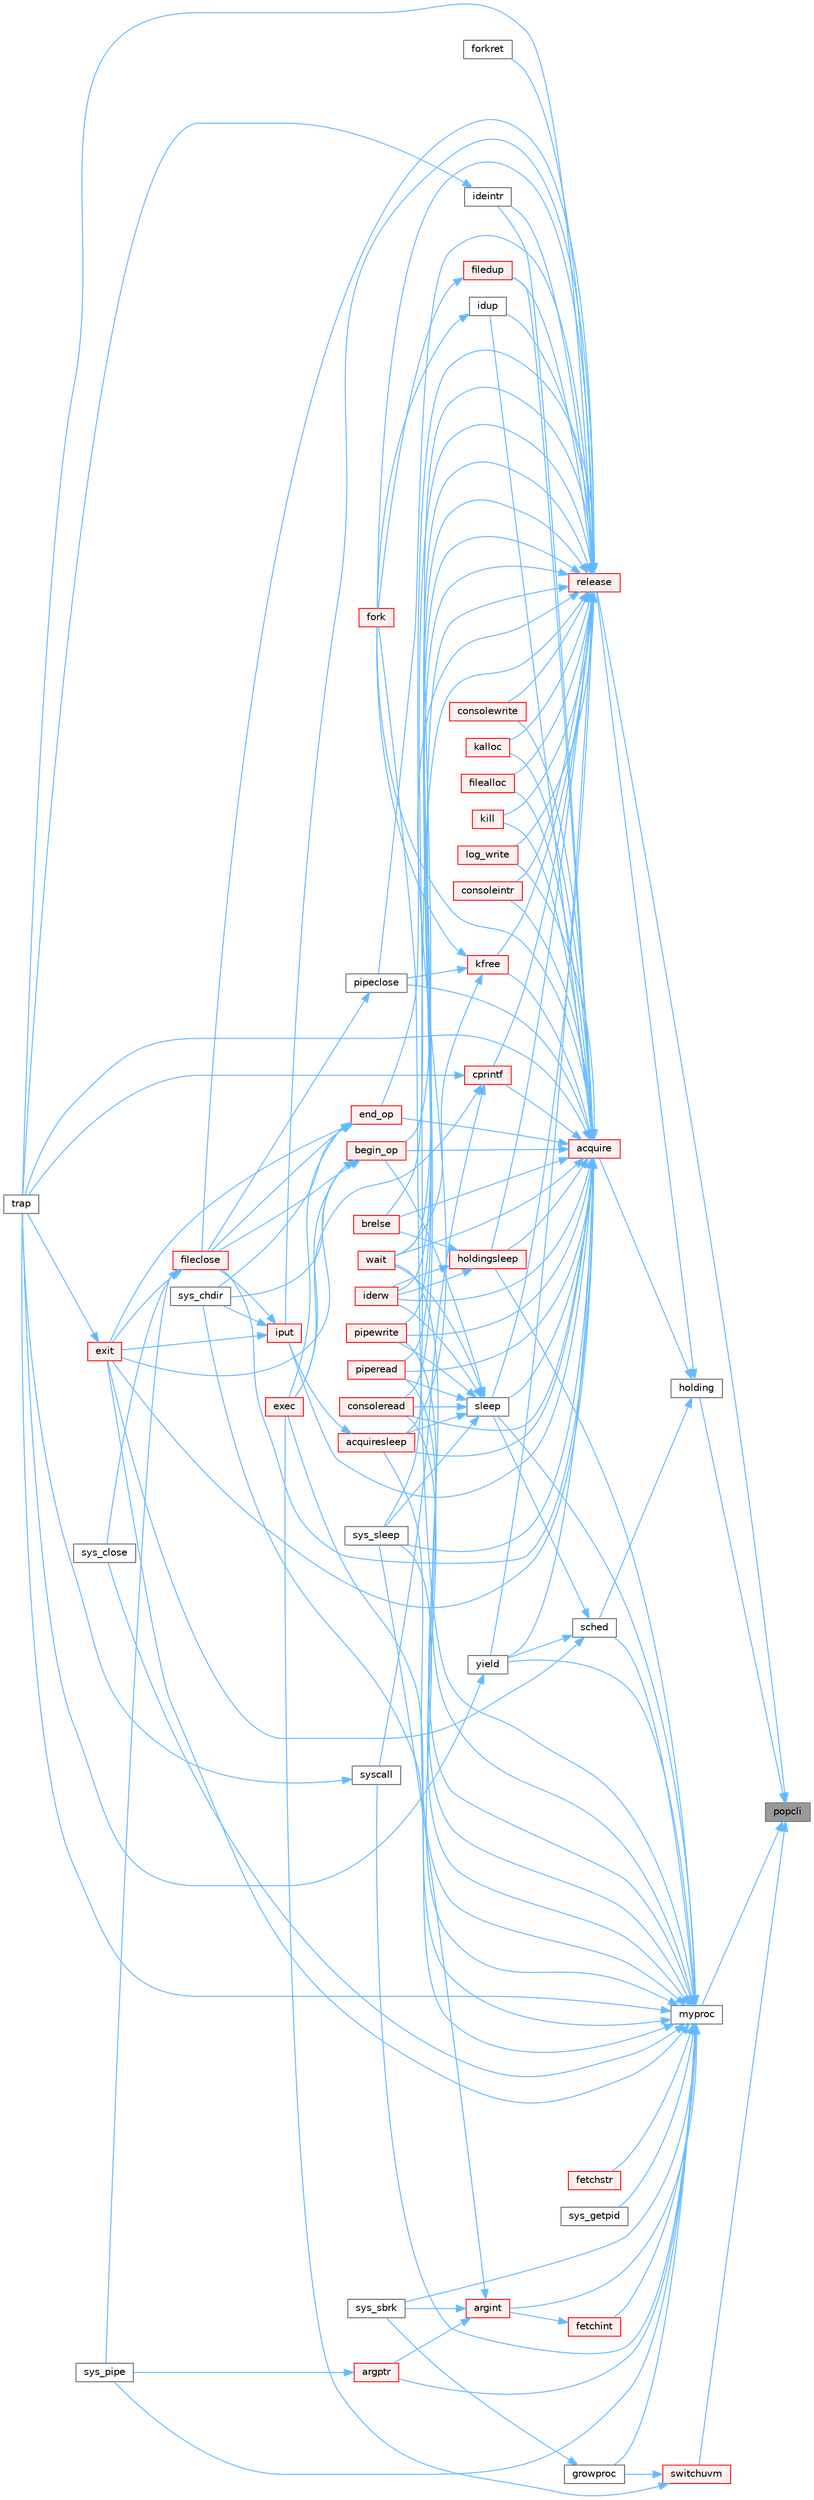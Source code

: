 digraph "popcli"
{
 // LATEX_PDF_SIZE
  bgcolor="transparent";
  edge [fontname=Helvetica,fontsize=10,labelfontname=Helvetica,labelfontsize=10];
  node [fontname=Helvetica,fontsize=10,shape=box,height=0.2,width=0.4];
  rankdir="RL";
  Node1 [id="Node000001",label="popcli",height=0.2,width=0.4,color="gray40", fillcolor="grey60", style="filled", fontcolor="black",tooltip=" "];
  Node1 -> Node2 [id="edge1_Node000001_Node000002",dir="back",color="steelblue1",style="solid",tooltip=" "];
  Node2 [id="Node000002",label="holding",height=0.2,width=0.4,color="grey40", fillcolor="white", style="filled",URL="$d3/d2d/spinlock_8c.html#aea48df3e5cfb903179ad3dc78ab502d9",tooltip=" "];
  Node2 -> Node3 [id="edge2_Node000002_Node000003",dir="back",color="steelblue1",style="solid",tooltip=" "];
  Node3 [id="Node000003",label="acquire",height=0.2,width=0.4,color="red", fillcolor="#FFF0F0", style="filled",URL="$d3/d2d/spinlock_8c.html#aed377f16a085b00de3a4b32392adbdfb",tooltip=" "];
  Node3 -> Node4 [id="edge3_Node000003_Node000004",dir="back",color="steelblue1",style="solid",tooltip=" "];
  Node4 [id="Node000004",label="acquiresleep",height=0.2,width=0.4,color="red", fillcolor="#FFF0F0", style="filled",URL="$d8/dd1/sleeplock_8c.html#aaad2d7a86d4859982dd9a132f5128ff2",tooltip=" "];
  Node4 -> Node21 [id="edge4_Node000004_Node000021",dir="back",color="steelblue1",style="solid",tooltip=" "];
  Node21 [id="Node000021",label="iput",height=0.2,width=0.4,color="red", fillcolor="#FFF0F0", style="filled",URL="$d2/d5a/fs_8c.html#ab3c447f135c68e4c3c1f8d5866f6e77b",tooltip=" "];
  Node21 -> Node23 [id="edge5_Node000021_Node000023",dir="back",color="steelblue1",style="solid",tooltip=" "];
  Node23 [id="Node000023",label="exit",height=0.2,width=0.4,color="red", fillcolor="#FFF0F0", style="filled",URL="$d3/dda/proc_8c.html#aaf98ef7cdde3a0dfb2e49919de3298b1",tooltip=" "];
  Node23 -> Node32 [id="edge6_Node000023_Node000032",dir="back",color="steelblue1",style="solid",tooltip=" "];
  Node32 [id="Node000032",label="trap",height=0.2,width=0.4,color="grey40", fillcolor="white", style="filled",URL="$dc/d6f/trap_8c.html#a372d166e36c086c91e5f5d81e5fead3a",tooltip=" "];
  Node21 -> Node35 [id="edge7_Node000021_Node000035",dir="back",color="steelblue1",style="solid",tooltip=" "];
  Node35 [id="Node000035",label="fileclose",height=0.2,width=0.4,color="red", fillcolor="#FFF0F0", style="filled",URL="$d6/d13/file_8c.html#ae557c81ab89c24219146144bb6adaa2c",tooltip=" "];
  Node35 -> Node23 [id="edge8_Node000035_Node000023",dir="back",color="steelblue1",style="solid",tooltip=" "];
  Node35 -> Node38 [id="edge9_Node000035_Node000038",dir="back",color="steelblue1",style="solid",tooltip=" "];
  Node38 [id="Node000038",label="sys_close",height=0.2,width=0.4,color="grey40", fillcolor="white", style="filled",URL="$d1/d14/sysfile_8c.html#a32945488fd39bc405757177b37cd2250",tooltip=" "];
  Node35 -> Node37 [id="edge10_Node000035_Node000037",dir="back",color="steelblue1",style="solid",tooltip=" "];
  Node37 [id="Node000037",label="sys_pipe",height=0.2,width=0.4,color="grey40", fillcolor="white", style="filled",URL="$d1/d14/sysfile_8c.html#a9a70db941def46ec25939e6c2d30e399",tooltip=" "];
  Node21 -> Node17 [id="edge11_Node000021_Node000017",dir="back",color="steelblue1",style="solid",tooltip=" "];
  Node17 [id="Node000017",label="sys_chdir",height=0.2,width=0.4,color="grey40", fillcolor="white", style="filled",URL="$d1/d14/sysfile_8c.html#ad1c5f8693cb35b9605fee09eebdda640",tooltip=" "];
  Node3 -> Node42 [id="edge12_Node000003_Node000042",dir="back",color="steelblue1",style="solid",tooltip=" "];
  Node42 [id="Node000042",label="begin_op",height=0.2,width=0.4,color="red", fillcolor="#FFF0F0", style="filled",URL="$d7/df8/log_8c.html#ac96aa31ffc0500e749c62c4d377c21c9",tooltip=" "];
  Node42 -> Node9 [id="edge13_Node000042_Node000009",dir="back",color="steelblue1",style="solid",tooltip=" "];
  Node9 [id="Node000009",label="exec",height=0.2,width=0.4,color="red", fillcolor="#FFF0F0", style="filled",URL="$df/dc9/exec_8c.html#ace32454ed0d37834dcb1cb4f8b727e6e",tooltip=" "];
  Node42 -> Node23 [id="edge14_Node000042_Node000023",dir="back",color="steelblue1",style="solid",tooltip=" "];
  Node42 -> Node35 [id="edge15_Node000042_Node000035",dir="back",color="steelblue1",style="solid",tooltip=" "];
  Node42 -> Node17 [id="edge16_Node000042_Node000017",dir="back",color="steelblue1",style="solid",tooltip=" "];
  Node3 -> Node43 [id="edge17_Node000003_Node000043",dir="back",color="steelblue1",style="solid",tooltip=" "];
  Node43 [id="Node000043",label="brelse",height=0.2,width=0.4,color="red", fillcolor="#FFF0F0", style="filled",URL="$dc/de6/bio_8c.html#ab5335aeb503731104314321a78a6d727",tooltip=" "];
  Node3 -> Node54 [id="edge18_Node000003_Node000054",dir="back",color="steelblue1",style="solid",tooltip=" "];
  Node54 [id="Node000054",label="consoleintr",height=0.2,width=0.4,color="red", fillcolor="#FFF0F0", style="filled",URL="$d0/d56/console_8c.html#aad3d6ca39f23bb6d2686d2967e415193",tooltip=" "];
  Node3 -> Node6 [id="edge19_Node000003_Node000006",dir="back",color="steelblue1",style="solid",tooltip=" "];
  Node6 [id="Node000006",label="consoleread",height=0.2,width=0.4,color="red", fillcolor="#FFF0F0", style="filled",URL="$d0/d56/console_8c.html#a28ac85a90987662e306ca8efbfe16074",tooltip=" "];
  Node3 -> Node8 [id="edge20_Node000003_Node000008",dir="back",color="steelblue1",style="solid",tooltip=" "];
  Node8 [id="Node000008",label="consolewrite",height=0.2,width=0.4,color="red", fillcolor="#FFF0F0", style="filled",URL="$d0/d56/console_8c.html#a6af7eb39268127d389792cec37785666",tooltip=" "];
  Node3 -> Node57 [id="edge21_Node000003_Node000057",dir="back",color="steelblue1",style="solid",tooltip=" "];
  Node57 [id="Node000057",label="cprintf",height=0.2,width=0.4,color="red", fillcolor="#FFF0F0", style="filled",URL="$d0/d56/console_8c.html#a90f0742d846503e4ed1804f1df421ec6",tooltip=" "];
  Node57 -> Node9 [id="edge22_Node000057_Node000009",dir="back",color="steelblue1",style="solid",tooltip=" "];
  Node57 -> Node107 [id="edge23_Node000057_Node000107",dir="back",color="steelblue1",style="solid",tooltip=" "];
  Node107 [id="Node000107",label="syscall",height=0.2,width=0.4,color="grey40", fillcolor="white", style="filled",URL="$db/dd8/syscall_8c.html#acd6bcafe6626fe8e7d00cacdbc3cc4f1",tooltip=" "];
  Node107 -> Node32 [id="edge24_Node000107_Node000032",dir="back",color="steelblue1",style="solid",tooltip=" "];
  Node57 -> Node32 [id="edge25_Node000057_Node000032",dir="back",color="steelblue1",style="solid",tooltip=" "];
  Node3 -> Node75 [id="edge26_Node000003_Node000075",dir="back",color="steelblue1",style="solid",tooltip=" "];
  Node75 [id="Node000075",label="end_op",height=0.2,width=0.4,color="red", fillcolor="#FFF0F0", style="filled",URL="$d7/df8/log_8c.html#ac0f12be0ca0de555e60b27b06a57a65b",tooltip=" "];
  Node75 -> Node9 [id="edge27_Node000075_Node000009",dir="back",color="steelblue1",style="solid",tooltip=" "];
  Node75 -> Node23 [id="edge28_Node000075_Node000023",dir="back",color="steelblue1",style="solid",tooltip=" "];
  Node75 -> Node35 [id="edge29_Node000075_Node000035",dir="back",color="steelblue1",style="solid",tooltip=" "];
  Node75 -> Node17 [id="edge30_Node000075_Node000017",dir="back",color="steelblue1",style="solid",tooltip=" "];
  Node3 -> Node23 [id="edge31_Node000003_Node000023",dir="back",color="steelblue1",style="solid",tooltip=" "];
  Node3 -> Node112 [id="edge32_Node000003_Node000112",dir="back",color="steelblue1",style="solid",tooltip=" "];
  Node112 [id="Node000112",label="filealloc",height=0.2,width=0.4,color="red", fillcolor="#FFF0F0", style="filled",URL="$d6/d13/file_8c.html#ac56b15561658d0e74ce1c53309b8f97d",tooltip=" "];
  Node3 -> Node35 [id="edge33_Node000003_Node000035",dir="back",color="steelblue1",style="solid",tooltip=" "];
  Node3 -> Node76 [id="edge34_Node000003_Node000076",dir="back",color="steelblue1",style="solid",tooltip=" "];
  Node76 [id="Node000076",label="filedup",height=0.2,width=0.4,color="red", fillcolor="#FFF0F0", style="filled",URL="$d6/d13/file_8c.html#a9ef0346d08d8ed79ce2a9c03f9a4b4b2",tooltip=" "];
  Node76 -> Node66 [id="edge35_Node000076_Node000066",dir="back",color="steelblue1",style="solid",tooltip=" "];
  Node66 [id="Node000066",label="fork",height=0.2,width=0.4,color="red", fillcolor="#FFF0F0", style="filled",URL="$d3/dda/proc_8c.html#acd2e1ded4bb6fce4500438bf928330f4",tooltip=" "];
  Node3 -> Node66 [id="edge36_Node000003_Node000066",dir="back",color="steelblue1",style="solid",tooltip=" "];
  Node3 -> Node100 [id="edge37_Node000003_Node000100",dir="back",color="steelblue1",style="solid",tooltip=" "];
  Node100 [id="Node000100",label="holdingsleep",height=0.2,width=0.4,color="red", fillcolor="#FFF0F0", style="filled",URL="$d8/dd1/sleeplock_8c.html#a6fdbe54cbecd8fc67d74793b27adcf05",tooltip=" "];
  Node100 -> Node43 [id="edge38_Node000100_Node000043",dir="back",color="steelblue1",style="solid",tooltip=" "];
  Node100 -> Node78 [id="edge39_Node000100_Node000078",dir="back",color="steelblue1",style="solid",tooltip=" "];
  Node78 [id="Node000078",label="iderw",height=0.2,width=0.4,color="red", fillcolor="#FFF0F0", style="filled",URL="$da/d9b/memide_8c.html#a7f36b008f02088c86f76e98e05b55af5",tooltip=" "];
  Node100 -> Node78 [id="edge40_Node000100_Node000078",dir="back",color="steelblue1",style="solid",tooltip=" "];
  Node3 -> Node113 [id="edge41_Node000003_Node000113",dir="back",color="steelblue1",style="solid",tooltip=" "];
  Node113 [id="Node000113",label="ideintr",height=0.2,width=0.4,color="grey40", fillcolor="white", style="filled",URL="$da/d9b/memide_8c.html#a709693afdb9b89d848e684e7acde1f8f",tooltip=" "];
  Node113 -> Node32 [id="edge42_Node000113_Node000032",dir="back",color="steelblue1",style="solid",tooltip=" "];
  Node3 -> Node78 [id="edge43_Node000003_Node000078",dir="back",color="steelblue1",style="solid",tooltip=" "];
  Node3 -> Node114 [id="edge44_Node000003_Node000114",dir="back",color="steelblue1",style="solid",tooltip=" "];
  Node114 [id="Node000114",label="idup",height=0.2,width=0.4,color="grey40", fillcolor="white", style="filled",URL="$d2/d5a/fs_8c.html#a24a91383ab80b4b8a1ef1f4df896035c",tooltip=" "];
  Node114 -> Node66 [id="edge45_Node000114_Node000066",dir="back",color="steelblue1",style="solid",tooltip=" "];
  Node3 -> Node21 [id="edge46_Node000003_Node000021",dir="back",color="steelblue1",style="solid",tooltip=" "];
  Node3 -> Node115 [id="edge47_Node000003_Node000115",dir="back",color="steelblue1",style="solid",tooltip=" "];
  Node115 [id="Node000115",label="kalloc",height=0.2,width=0.4,color="red", fillcolor="#FFF0F0", style="filled",URL="$d4/def/kalloc_8c.html#a5e965f6365c721b5b23c12d16d45c3dc",tooltip=" "];
  Node3 -> Node82 [id="edge48_Node000003_Node000082",dir="back",color="steelblue1",style="solid",tooltip=" "];
  Node82 [id="Node000082",label="kfree",height=0.2,width=0.4,color="red", fillcolor="#FFF0F0", style="filled",URL="$d4/def/kalloc_8c.html#aced59ecf8411235f6dffc065236711a5",tooltip=" "];
  Node82 -> Node66 [id="edge49_Node000082_Node000066",dir="back",color="steelblue1",style="solid",tooltip=" "];
  Node82 -> Node86 [id="edge50_Node000082_Node000086",dir="back",color="steelblue1",style="solid",tooltip=" "];
  Node86 [id="Node000086",label="pipeclose",height=0.2,width=0.4,color="grey40", fillcolor="white", style="filled",URL="$d1/d47/pipe_8c.html#a48642f54734698f6f881ee07723292cb",tooltip=" "];
  Node86 -> Node35 [id="edge51_Node000086_Node000035",dir="back",color="steelblue1",style="solid",tooltip=" "];
  Node82 -> Node73 [id="edge52_Node000082_Node000073",dir="back",color="steelblue1",style="solid",tooltip=" "];
  Node73 [id="Node000073",label="wait",height=0.2,width=0.4,color="red", fillcolor="#FFF0F0", style="filled",URL="$d3/dda/proc_8c.html#af6f31822f7e737b4e414bdac1ccb59a4",tooltip=" "];
  Node3 -> Node116 [id="edge53_Node000003_Node000116",dir="back",color="steelblue1",style="solid",tooltip=" "];
  Node116 [id="Node000116",label="kill",height=0.2,width=0.4,color="red", fillcolor="#FFF0F0", style="filled",URL="$d3/dda/proc_8c.html#a650cf0caaaa8b75f653c1c92818d03a4",tooltip=" "];
  Node3 -> Node87 [id="edge54_Node000003_Node000087",dir="back",color="steelblue1",style="solid",tooltip=" "];
  Node87 [id="Node000087",label="log_write",height=0.2,width=0.4,color="red", fillcolor="#FFF0F0", style="filled",URL="$d7/df8/log_8c.html#a7eacb0fbebe5ce4c7d3ddea15908b13d",tooltip=" "];
  Node3 -> Node86 [id="edge55_Node000003_Node000086",dir="back",color="steelblue1",style="solid",tooltip=" "];
  Node3 -> Node101 [id="edge56_Node000003_Node000101",dir="back",color="steelblue1",style="solid",tooltip=" "];
  Node101 [id="Node000101",label="piperead",height=0.2,width=0.4,color="red", fillcolor="#FFF0F0", style="filled",URL="$d1/d47/pipe_8c.html#ad4cce6144039b615d139f8660c60293a",tooltip=" "];
  Node3 -> Node102 [id="edge57_Node000003_Node000102",dir="back",color="steelblue1",style="solid",tooltip=" "];
  Node102 [id="Node000102",label="pipewrite",height=0.2,width=0.4,color="red", fillcolor="#FFF0F0", style="filled",URL="$d1/d47/pipe_8c.html#acfca0fab7d2c0c0dcc56359c8febe14a",tooltip=" "];
  Node3 -> Node104 [id="edge58_Node000003_Node000104",dir="back",color="steelblue1",style="solid",tooltip=" "];
  Node104 [id="Node000104",label="sleep",height=0.2,width=0.4,color="grey40", fillcolor="white", style="filled",URL="$d3/dda/proc_8c.html#ae70cc0370342e46f6db3bec367232457",tooltip=" "];
  Node104 -> Node4 [id="edge59_Node000104_Node000004",dir="back",color="steelblue1",style="solid",tooltip=" "];
  Node104 -> Node42 [id="edge60_Node000104_Node000042",dir="back",color="steelblue1",style="solid",tooltip=" "];
  Node104 -> Node6 [id="edge61_Node000104_Node000006",dir="back",color="steelblue1",style="solid",tooltip=" "];
  Node104 -> Node78 [id="edge62_Node000104_Node000078",dir="back",color="steelblue1",style="solid",tooltip=" "];
  Node104 -> Node101 [id="edge63_Node000104_Node000101",dir="back",color="steelblue1",style="solid",tooltip=" "];
  Node104 -> Node102 [id="edge64_Node000104_Node000102",dir="back",color="steelblue1",style="solid",tooltip=" "];
  Node104 -> Node97 [id="edge65_Node000104_Node000097",dir="back",color="steelblue1",style="solid",tooltip=" "];
  Node97 [id="Node000097",label="sys_sleep",height=0.2,width=0.4,color="grey40", fillcolor="white", style="filled",URL="$dd/d35/sysproc_8c.html#a59778ec9bfa6b6f2100b43fbba000573",tooltip=" "];
  Node104 -> Node73 [id="edge66_Node000104_Node000073",dir="back",color="steelblue1",style="solid",tooltip=" "];
  Node3 -> Node97 [id="edge67_Node000003_Node000097",dir="back",color="steelblue1",style="solid",tooltip=" "];
  Node3 -> Node32 [id="edge68_Node000003_Node000032",dir="back",color="steelblue1",style="solid",tooltip=" "];
  Node3 -> Node73 [id="edge69_Node000003_Node000073",dir="back",color="steelblue1",style="solid",tooltip=" "];
  Node3 -> Node105 [id="edge70_Node000003_Node000105",dir="back",color="steelblue1",style="solid",tooltip=" "];
  Node105 [id="Node000105",label="yield",height=0.2,width=0.4,color="grey40", fillcolor="white", style="filled",URL="$d3/dda/proc_8c.html#a7cb51f5c2b5cad3766f19eb69c92793b",tooltip=" "];
  Node105 -> Node32 [id="edge71_Node000105_Node000032",dir="back",color="steelblue1",style="solid",tooltip=" "];
  Node2 -> Node111 [id="edge72_Node000002_Node000111",dir="back",color="steelblue1",style="solid",tooltip=" "];
  Node111 [id="Node000111",label="release",height=0.2,width=0.4,color="red", fillcolor="#FFF0F0", style="filled",URL="$d3/d2d/spinlock_8c.html#a1cee376aa9a00e754bf5481cd5f3d97b",tooltip=" "];
  Node111 -> Node4 [id="edge73_Node000111_Node000004",dir="back",color="steelblue1",style="solid",tooltip=" "];
  Node111 -> Node42 [id="edge74_Node000111_Node000042",dir="back",color="steelblue1",style="solid",tooltip=" "];
  Node111 -> Node43 [id="edge75_Node000111_Node000043",dir="back",color="steelblue1",style="solid",tooltip=" "];
  Node111 -> Node54 [id="edge76_Node000111_Node000054",dir="back",color="steelblue1",style="solid",tooltip=" "];
  Node111 -> Node6 [id="edge77_Node000111_Node000006",dir="back",color="steelblue1",style="solid",tooltip=" "];
  Node111 -> Node8 [id="edge78_Node000111_Node000008",dir="back",color="steelblue1",style="solid",tooltip=" "];
  Node111 -> Node57 [id="edge79_Node000111_Node000057",dir="back",color="steelblue1",style="solid",tooltip=" "];
  Node111 -> Node75 [id="edge80_Node000111_Node000075",dir="back",color="steelblue1",style="solid",tooltip=" "];
  Node111 -> Node112 [id="edge81_Node000111_Node000112",dir="back",color="steelblue1",style="solid",tooltip=" "];
  Node111 -> Node35 [id="edge82_Node000111_Node000035",dir="back",color="steelblue1",style="solid",tooltip=" "];
  Node111 -> Node76 [id="edge83_Node000111_Node000076",dir="back",color="steelblue1",style="solid",tooltip=" "];
  Node111 -> Node66 [id="edge84_Node000111_Node000066",dir="back",color="steelblue1",style="solid",tooltip=" "];
  Node111 -> Node52 [id="edge85_Node000111_Node000052",dir="back",color="steelblue1",style="solid",tooltip=" "];
  Node52 [id="Node000052",label="forkret",height=0.2,width=0.4,color="grey40", fillcolor="white", style="filled",URL="$d3/dda/proc_8c.html#a11c5d62d28e8121e75235d361158156e",tooltip=" "];
  Node111 -> Node100 [id="edge86_Node000111_Node000100",dir="back",color="steelblue1",style="solid",tooltip=" "];
  Node111 -> Node113 [id="edge87_Node000111_Node000113",dir="back",color="steelblue1",style="solid",tooltip=" "];
  Node111 -> Node78 [id="edge88_Node000111_Node000078",dir="back",color="steelblue1",style="solid",tooltip=" "];
  Node111 -> Node114 [id="edge89_Node000111_Node000114",dir="back",color="steelblue1",style="solid",tooltip=" "];
  Node111 -> Node21 [id="edge90_Node000111_Node000021",dir="back",color="steelblue1",style="solid",tooltip=" "];
  Node111 -> Node115 [id="edge91_Node000111_Node000115",dir="back",color="steelblue1",style="solid",tooltip=" "];
  Node111 -> Node82 [id="edge92_Node000111_Node000082",dir="back",color="steelblue1",style="solid",tooltip=" "];
  Node111 -> Node116 [id="edge93_Node000111_Node000116",dir="back",color="steelblue1",style="solid",tooltip=" "];
  Node111 -> Node87 [id="edge94_Node000111_Node000087",dir="back",color="steelblue1",style="solid",tooltip=" "];
  Node111 -> Node86 [id="edge95_Node000111_Node000086",dir="back",color="steelblue1",style="solid",tooltip=" "];
  Node111 -> Node101 [id="edge96_Node000111_Node000101",dir="back",color="steelblue1",style="solid",tooltip=" "];
  Node111 -> Node102 [id="edge97_Node000111_Node000102",dir="back",color="steelblue1",style="solid",tooltip=" "];
  Node111 -> Node104 [id="edge98_Node000111_Node000104",dir="back",color="steelblue1",style="solid",tooltip=" "];
  Node111 -> Node97 [id="edge99_Node000111_Node000097",dir="back",color="steelblue1",style="solid",tooltip=" "];
  Node111 -> Node32 [id="edge100_Node000111_Node000032",dir="back",color="steelblue1",style="solid",tooltip=" "];
  Node111 -> Node73 [id="edge101_Node000111_Node000073",dir="back",color="steelblue1",style="solid",tooltip=" "];
  Node111 -> Node105 [id="edge102_Node000111_Node000105",dir="back",color="steelblue1",style="solid",tooltip=" "];
  Node2 -> Node103 [id="edge103_Node000002_Node000103",dir="back",color="steelblue1",style="solid",tooltip=" "];
  Node103 [id="Node000103",label="sched",height=0.2,width=0.4,color="grey40", fillcolor="white", style="filled",URL="$d3/dda/proc_8c.html#ad788da91743c333b5bed7c4a0dd12365",tooltip=" "];
  Node103 -> Node23 [id="edge104_Node000103_Node000023",dir="back",color="steelblue1",style="solid",tooltip=" "];
  Node103 -> Node104 [id="edge105_Node000103_Node000104",dir="back",color="steelblue1",style="solid",tooltip=" "];
  Node103 -> Node105 [id="edge106_Node000103_Node000105",dir="back",color="steelblue1",style="solid",tooltip=" "];
  Node1 -> Node92 [id="edge107_Node000001_Node000092",dir="back",color="steelblue1",style="solid",tooltip=" "];
  Node92 [id="Node000092",label="myproc",height=0.2,width=0.4,color="grey40", fillcolor="white", style="filled",URL="$d3/dda/proc_8c.html#a41af0935f3989aae450cf8988cd9c3a9",tooltip=" "];
  Node92 -> Node4 [id="edge108_Node000092_Node000004",dir="back",color="steelblue1",style="solid",tooltip=" "];
  Node92 -> Node93 [id="edge109_Node000092_Node000093",dir="back",color="steelblue1",style="solid",tooltip=" "];
  Node93 [id="Node000093",label="argint",height=0.2,width=0.4,color="red", fillcolor="#FFF0F0", style="filled",URL="$db/dd8/syscall_8c.html#ade56ef2176f85cd61e7b91b400e7d4d3",tooltip=" "];
  Node93 -> Node94 [id="edge110_Node000093_Node000094",dir="back",color="steelblue1",style="solid",tooltip=" "];
  Node94 [id="Node000094",label="argptr",height=0.2,width=0.4,color="red", fillcolor="#FFF0F0", style="filled",URL="$db/dd8/syscall_8c.html#a6ade9205d1f46b759cf93b60513a3421",tooltip=" "];
  Node94 -> Node37 [id="edge111_Node000094_Node000037",dir="back",color="steelblue1",style="solid",tooltip=" "];
  Node93 -> Node60 [id="edge112_Node000093_Node000060",dir="back",color="steelblue1",style="solid",tooltip=" "];
  Node60 [id="Node000060",label="sys_sbrk",height=0.2,width=0.4,color="grey40", fillcolor="white", style="filled",URL="$dd/d35/sysproc_8c.html#ab21d46be776cf6075a997af525a1a628",tooltip=" "];
  Node93 -> Node97 [id="edge113_Node000093_Node000097",dir="back",color="steelblue1",style="solid",tooltip=" "];
  Node92 -> Node94 [id="edge114_Node000092_Node000094",dir="back",color="steelblue1",style="solid",tooltip=" "];
  Node92 -> Node6 [id="edge115_Node000092_Node000006",dir="back",color="steelblue1",style="solid",tooltip=" "];
  Node92 -> Node9 [id="edge116_Node000092_Node000009",dir="back",color="steelblue1",style="solid",tooltip=" "];
  Node92 -> Node23 [id="edge117_Node000092_Node000023",dir="back",color="steelblue1",style="solid",tooltip=" "];
  Node92 -> Node98 [id="edge118_Node000092_Node000098",dir="back",color="steelblue1",style="solid",tooltip=" "];
  Node98 [id="Node000098",label="fetchint",height=0.2,width=0.4,color="red", fillcolor="#FFF0F0", style="filled",URL="$db/dd8/syscall_8c.html#a918cadc6c55aa7ac38982659c27a3a75",tooltip=" "];
  Node98 -> Node93 [id="edge119_Node000098_Node000093",dir="back",color="steelblue1",style="solid",tooltip=" "];
  Node92 -> Node99 [id="edge120_Node000092_Node000099",dir="back",color="steelblue1",style="solid",tooltip=" "];
  Node99 [id="Node000099",label="fetchstr",height=0.2,width=0.4,color="red", fillcolor="#FFF0F0", style="filled",URL="$db/dd8/syscall_8c.html#ace37b4584713ab6bda44a282a298961f",tooltip=" "];
  Node92 -> Node66 [id="edge121_Node000092_Node000066",dir="back",color="steelblue1",style="solid",tooltip=" "];
  Node92 -> Node59 [id="edge122_Node000092_Node000059",dir="back",color="steelblue1",style="solid",tooltip=" "];
  Node59 [id="Node000059",label="growproc",height=0.2,width=0.4,color="grey40", fillcolor="white", style="filled",URL="$d3/dda/proc_8c.html#a9c16214741f4fcd088e5eea468709328",tooltip=" "];
  Node59 -> Node60 [id="edge123_Node000059_Node000060",dir="back",color="steelblue1",style="solid",tooltip=" "];
  Node92 -> Node100 [id="edge124_Node000092_Node000100",dir="back",color="steelblue1",style="solid",tooltip=" "];
  Node92 -> Node101 [id="edge125_Node000092_Node000101",dir="back",color="steelblue1",style="solid",tooltip=" "];
  Node92 -> Node102 [id="edge126_Node000092_Node000102",dir="back",color="steelblue1",style="solid",tooltip=" "];
  Node92 -> Node103 [id="edge127_Node000092_Node000103",dir="back",color="steelblue1",style="solid",tooltip=" "];
  Node92 -> Node104 [id="edge128_Node000092_Node000104",dir="back",color="steelblue1",style="solid",tooltip=" "];
  Node92 -> Node17 [id="edge129_Node000092_Node000017",dir="back",color="steelblue1",style="solid",tooltip=" "];
  Node92 -> Node38 [id="edge130_Node000092_Node000038",dir="back",color="steelblue1",style="solid",tooltip=" "];
  Node92 -> Node106 [id="edge131_Node000092_Node000106",dir="back",color="steelblue1",style="solid",tooltip=" "];
  Node106 [id="Node000106",label="sys_getpid",height=0.2,width=0.4,color="grey40", fillcolor="white", style="filled",URL="$dd/d35/sysproc_8c.html#ac81965412a0725574b8c72afda11243e",tooltip=" "];
  Node92 -> Node37 [id="edge132_Node000092_Node000037",dir="back",color="steelblue1",style="solid",tooltip=" "];
  Node92 -> Node60 [id="edge133_Node000092_Node000060",dir="back",color="steelblue1",style="solid",tooltip=" "];
  Node92 -> Node97 [id="edge134_Node000092_Node000097",dir="back",color="steelblue1",style="solid",tooltip=" "];
  Node92 -> Node107 [id="edge135_Node000092_Node000107",dir="back",color="steelblue1",style="solid",tooltip=" "];
  Node92 -> Node32 [id="edge136_Node000092_Node000032",dir="back",color="steelblue1",style="solid",tooltip=" "];
  Node92 -> Node73 [id="edge137_Node000092_Node000073",dir="back",color="steelblue1",style="solid",tooltip=" "];
  Node92 -> Node105 [id="edge138_Node000092_Node000105",dir="back",color="steelblue1",style="solid",tooltip=" "];
  Node1 -> Node111 [id="edge139_Node000001_Node000111",dir="back",color="steelblue1",style="solid",tooltip=" "];
  Node1 -> Node109 [id="edge140_Node000001_Node000109",dir="back",color="steelblue1",style="solid",tooltip=" "];
  Node109 [id="Node000109",label="switchuvm",height=0.2,width=0.4,color="red", fillcolor="#FFF0F0", style="filled",URL="$de/de9/vm_8c.html#a87c90f0ab2a1b11c2b55f4e483bb8493",tooltip=" "];
  Node109 -> Node9 [id="edge141_Node000109_Node000009",dir="back",color="steelblue1",style="solid",tooltip=" "];
  Node109 -> Node59 [id="edge142_Node000109_Node000059",dir="back",color="steelblue1",style="solid",tooltip=" "];
}
